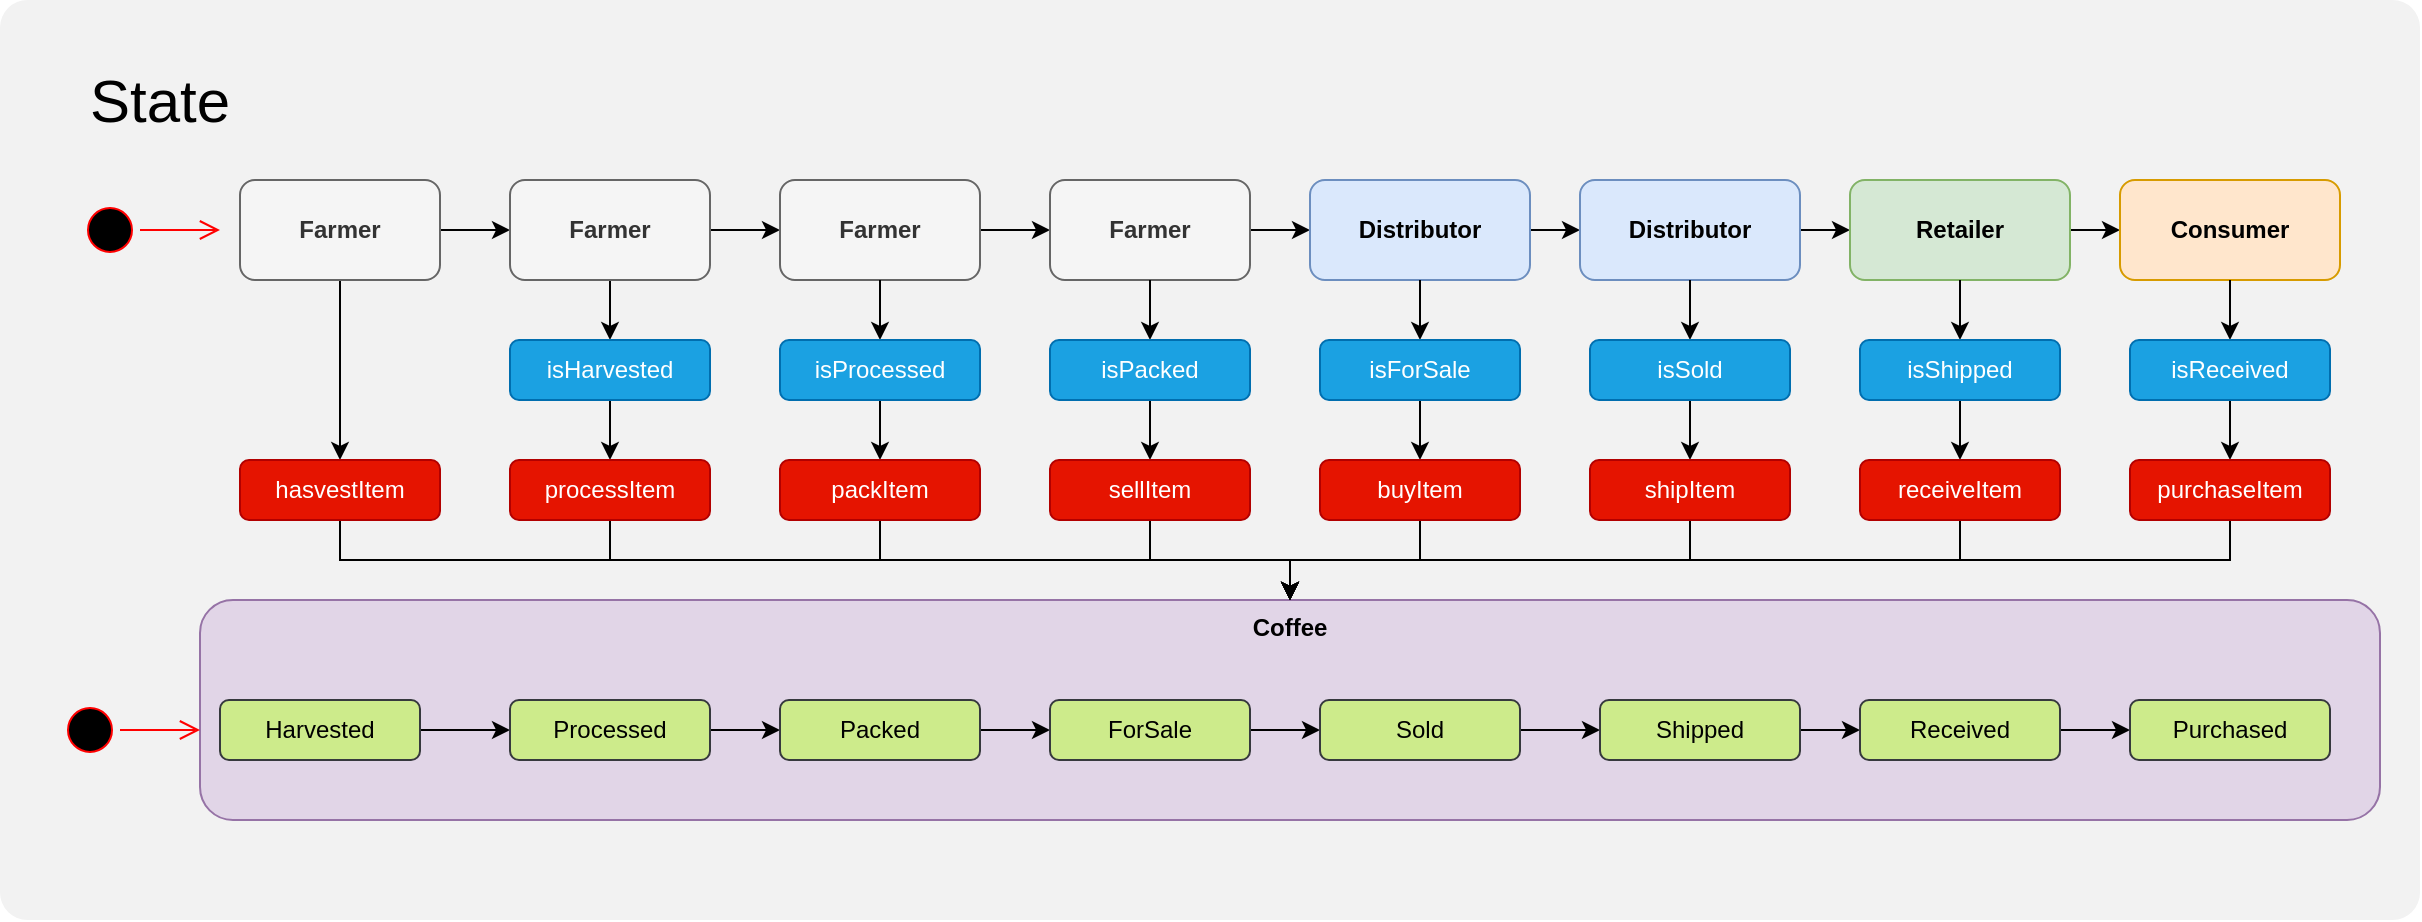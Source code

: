 <mxfile version="15.0.3" type="device"><diagram name="Page-1" id="58cdce13-f638-feb5-8d6f-7d28b1aa9fa0"><mxGraphModel dx="1237" dy="1568" grid="1" gridSize="10" guides="1" tooltips="1" connect="1" arrows="1" fold="1" page="1" pageScale="1" pageWidth="1100" pageHeight="850" background="none" math="0" shadow="0"><root><mxCell id="0"/><mxCell id="1" parent="0"/><mxCell id="hE92FMJN_gFbb0_cUJxr-25" value="" style="rounded=1;whiteSpace=wrap;html=1;arcSize=3;fillColor=#F2F2F2;strokeColor=none;" parent="1" vertex="1"><mxGeometry x="60" y="-80" width="1210" height="460" as="geometry"/></mxCell><mxCell id="fNpMyZP7qU9B1tBTsjrY-53" value="" style="edgeStyle=orthogonalEdgeStyle;rounded=0;orthogonalLoop=1;jettySize=auto;html=1;" edge="1" parent="1" source="hE92FMJN_gFbb0_cUJxr-2" target="fNpMyZP7qU9B1tBTsjrY-46"><mxGeometry relative="1" as="geometry"/></mxCell><mxCell id="fNpMyZP7qU9B1tBTsjrY-90" style="edgeStyle=orthogonalEdgeStyle;rounded=0;orthogonalLoop=1;jettySize=auto;html=1;entryX=0.5;entryY=0;entryDx=0;entryDy=0;" edge="1" parent="1" source="hE92FMJN_gFbb0_cUJxr-2" target="fNpMyZP7qU9B1tBTsjrY-89"><mxGeometry relative="1" as="geometry"/></mxCell><mxCell id="hE92FMJN_gFbb0_cUJxr-2" value="Farmer" style="rounded=1;whiteSpace=wrap;html=1;fillColor=#f5f5f5;strokeColor=#666666;fontColor=#333333;fontStyle=1" parent="1" vertex="1"><mxGeometry x="180" y="10" width="100" height="50" as="geometry"/></mxCell><mxCell id="hE92FMJN_gFbb0_cUJxr-26" value="&lt;font style=&quot;font-size: 30px&quot;&gt;State&lt;/font&gt;" style="text;html=1;strokeColor=none;fillColor=none;align=center;verticalAlign=middle;whiteSpace=wrap;rounded=0;" parent="1" vertex="1"><mxGeometry x="120" y="-40" width="40" height="20" as="geometry"/></mxCell><mxCell id="fNpMyZP7qU9B1tBTsjrY-1" value="Coffee" style="rounded=1;whiteSpace=wrap;html=1;fillColor=#e1d5e7;strokeColor=#9673a6;fontStyle=1;verticalAlign=top;" vertex="1" parent="1"><mxGeometry x="160" y="220" width="1090" height="110" as="geometry"/></mxCell><mxCell id="fNpMyZP7qU9B1tBTsjrY-44" value="" style="ellipse;html=1;shape=startState;fillColor=#000000;strokeColor=#ff0000;" vertex="1" parent="1"><mxGeometry x="100" y="20" width="30" height="30" as="geometry"/></mxCell><mxCell id="fNpMyZP7qU9B1tBTsjrY-45" value="" style="edgeStyle=orthogonalEdgeStyle;html=1;verticalAlign=bottom;endArrow=open;endSize=8;strokeColor=#ff0000;" edge="1" source="fNpMyZP7qU9B1tBTsjrY-44" parent="1"><mxGeometry relative="1" as="geometry"><mxPoint x="170" y="35" as="targetPoint"/></mxGeometry></mxCell><mxCell id="fNpMyZP7qU9B1tBTsjrY-54" value="" style="edgeStyle=orthogonalEdgeStyle;rounded=0;orthogonalLoop=1;jettySize=auto;html=1;" edge="1" parent="1" source="fNpMyZP7qU9B1tBTsjrY-46" target="fNpMyZP7qU9B1tBTsjrY-47"><mxGeometry relative="1" as="geometry"/></mxCell><mxCell id="fNpMyZP7qU9B1tBTsjrY-63" style="edgeStyle=orthogonalEdgeStyle;rounded=0;orthogonalLoop=1;jettySize=auto;html=1;entryX=0.5;entryY=0;entryDx=0;entryDy=0;" edge="1" parent="1" source="fNpMyZP7qU9B1tBTsjrY-46" target="fNpMyZP7qU9B1tBTsjrY-60"><mxGeometry relative="1" as="geometry"/></mxCell><mxCell id="fNpMyZP7qU9B1tBTsjrY-46" value="Farmer" style="rounded=1;whiteSpace=wrap;html=1;fillColor=#f5f5f5;strokeColor=#666666;fontColor=#333333;fontStyle=1" vertex="1" parent="1"><mxGeometry x="315" y="10" width="100" height="50" as="geometry"/></mxCell><mxCell id="fNpMyZP7qU9B1tBTsjrY-55" value="" style="edgeStyle=orthogonalEdgeStyle;rounded=0;orthogonalLoop=1;jettySize=auto;html=1;" edge="1" parent="1" source="fNpMyZP7qU9B1tBTsjrY-47" target="fNpMyZP7qU9B1tBTsjrY-48"><mxGeometry relative="1" as="geometry"/></mxCell><mxCell id="fNpMyZP7qU9B1tBTsjrY-47" value="Farmer" style="rounded=1;whiteSpace=wrap;html=1;fillColor=#f5f5f5;strokeColor=#666666;fontColor=#333333;fontStyle=1" vertex="1" parent="1"><mxGeometry x="450" y="10" width="100" height="50" as="geometry"/></mxCell><mxCell id="fNpMyZP7qU9B1tBTsjrY-56" value="" style="edgeStyle=orthogonalEdgeStyle;rounded=0;orthogonalLoop=1;jettySize=auto;html=1;" edge="1" parent="1" source="fNpMyZP7qU9B1tBTsjrY-48" target="fNpMyZP7qU9B1tBTsjrY-49"><mxGeometry relative="1" as="geometry"/></mxCell><mxCell id="fNpMyZP7qU9B1tBTsjrY-48" value="Farmer" style="rounded=1;whiteSpace=wrap;html=1;fillColor=#f5f5f5;strokeColor=#666666;fontColor=#333333;fontStyle=1" vertex="1" parent="1"><mxGeometry x="585" y="10" width="100" height="50" as="geometry"/></mxCell><mxCell id="fNpMyZP7qU9B1tBTsjrY-57" value="" style="edgeStyle=orthogonalEdgeStyle;rounded=0;orthogonalLoop=1;jettySize=auto;html=1;" edge="1" parent="1" source="fNpMyZP7qU9B1tBTsjrY-49" target="fNpMyZP7qU9B1tBTsjrY-50"><mxGeometry relative="1" as="geometry"/></mxCell><mxCell id="fNpMyZP7qU9B1tBTsjrY-49" value="Distributor" style="rounded=1;whiteSpace=wrap;html=1;fillColor=#dae8fc;strokeColor=#6c8ebf;fontStyle=1" vertex="1" parent="1"><mxGeometry x="715" y="10" width="110" height="50" as="geometry"/></mxCell><mxCell id="fNpMyZP7qU9B1tBTsjrY-58" value="" style="edgeStyle=orthogonalEdgeStyle;rounded=0;orthogonalLoop=1;jettySize=auto;html=1;" edge="1" parent="1" source="fNpMyZP7qU9B1tBTsjrY-50" target="fNpMyZP7qU9B1tBTsjrY-51"><mxGeometry relative="1" as="geometry"/></mxCell><mxCell id="fNpMyZP7qU9B1tBTsjrY-50" value="Distributor" style="rounded=1;whiteSpace=wrap;html=1;fillColor=#dae8fc;strokeColor=#6c8ebf;fontStyle=1" vertex="1" parent="1"><mxGeometry x="850" y="10" width="110" height="50" as="geometry"/></mxCell><mxCell id="fNpMyZP7qU9B1tBTsjrY-59" value="" style="edgeStyle=orthogonalEdgeStyle;rounded=0;orthogonalLoop=1;jettySize=auto;html=1;" edge="1" parent="1" source="fNpMyZP7qU9B1tBTsjrY-51" target="fNpMyZP7qU9B1tBTsjrY-52"><mxGeometry relative="1" as="geometry"/></mxCell><mxCell id="fNpMyZP7qU9B1tBTsjrY-51" value="Retailer" style="rounded=1;whiteSpace=wrap;html=1;fillColor=#d5e8d4;strokeColor=#82b366;fontStyle=1" vertex="1" parent="1"><mxGeometry x="985" y="10" width="110" height="50" as="geometry"/></mxCell><mxCell id="fNpMyZP7qU9B1tBTsjrY-52" value="Consumer" style="rounded=1;whiteSpace=wrap;html=1;fillColor=#ffe6cc;strokeColor=#d79b00;fontStyle=1" vertex="1" parent="1"><mxGeometry x="1120" y="10" width="110" height="50" as="geometry"/></mxCell><mxCell id="fNpMyZP7qU9B1tBTsjrY-64" value="" style="edgeStyle=orthogonalEdgeStyle;rounded=0;orthogonalLoop=1;jettySize=auto;html=1;" edge="1" parent="1" source="fNpMyZP7qU9B1tBTsjrY-60" target="fNpMyZP7qU9B1tBTsjrY-61"><mxGeometry relative="1" as="geometry"/></mxCell><mxCell id="fNpMyZP7qU9B1tBTsjrY-60" value="isHarvested" style="rounded=1;whiteSpace=wrap;html=1;fillColor=#1ba1e2;strokeColor=#006EAF;fontColor=#ffffff;" vertex="1" parent="1"><mxGeometry x="315" y="90" width="100" height="30" as="geometry"/></mxCell><mxCell id="fNpMyZP7qU9B1tBTsjrY-92" value="" style="edgeStyle=orthogonalEdgeStyle;rounded=0;orthogonalLoop=1;jettySize=auto;html=1;" edge="1" parent="1" source="fNpMyZP7qU9B1tBTsjrY-61" target="fNpMyZP7qU9B1tBTsjrY-1"><mxGeometry relative="1" as="geometry"/></mxCell><mxCell id="fNpMyZP7qU9B1tBTsjrY-61" value="processItem" style="rounded=1;whiteSpace=wrap;html=1;fillColor=#e51400;strokeColor=#B20000;fontColor=#ffffff;" vertex="1" parent="1"><mxGeometry x="315" y="150" width="100" height="30" as="geometry"/></mxCell><mxCell id="fNpMyZP7qU9B1tBTsjrY-65" style="edgeStyle=orthogonalEdgeStyle;rounded=0;orthogonalLoop=1;jettySize=auto;html=1;entryX=0.5;entryY=0;entryDx=0;entryDy=0;" edge="1" parent="1" target="fNpMyZP7qU9B1tBTsjrY-67"><mxGeometry relative="1" as="geometry"><mxPoint x="500" y="60" as="sourcePoint"/></mxGeometry></mxCell><mxCell id="fNpMyZP7qU9B1tBTsjrY-66" value="" style="edgeStyle=orthogonalEdgeStyle;rounded=0;orthogonalLoop=1;jettySize=auto;html=1;" edge="1" parent="1" source="fNpMyZP7qU9B1tBTsjrY-67" target="fNpMyZP7qU9B1tBTsjrY-68"><mxGeometry relative="1" as="geometry"/></mxCell><mxCell id="fNpMyZP7qU9B1tBTsjrY-67" value="isProcessed" style="rounded=1;whiteSpace=wrap;html=1;fillColor=#1ba1e2;strokeColor=#006EAF;fontColor=#ffffff;" vertex="1" parent="1"><mxGeometry x="450" y="90" width="100" height="30" as="geometry"/></mxCell><mxCell id="fNpMyZP7qU9B1tBTsjrY-93" value="" style="edgeStyle=orthogonalEdgeStyle;rounded=0;orthogonalLoop=1;jettySize=auto;html=1;" edge="1" parent="1" source="fNpMyZP7qU9B1tBTsjrY-68" target="fNpMyZP7qU9B1tBTsjrY-1"><mxGeometry relative="1" as="geometry"/></mxCell><mxCell id="fNpMyZP7qU9B1tBTsjrY-68" value="packItem" style="rounded=1;whiteSpace=wrap;html=1;fillColor=#e51400;strokeColor=#B20000;fontColor=#ffffff;" vertex="1" parent="1"><mxGeometry x="450" y="150" width="100" height="30" as="geometry"/></mxCell><mxCell id="fNpMyZP7qU9B1tBTsjrY-69" style="edgeStyle=orthogonalEdgeStyle;rounded=0;orthogonalLoop=1;jettySize=auto;html=1;entryX=0.5;entryY=0;entryDx=0;entryDy=0;" edge="1" parent="1" target="fNpMyZP7qU9B1tBTsjrY-71"><mxGeometry relative="1" as="geometry"><mxPoint x="635.0" y="60" as="sourcePoint"/></mxGeometry></mxCell><mxCell id="fNpMyZP7qU9B1tBTsjrY-70" value="" style="edgeStyle=orthogonalEdgeStyle;rounded=0;orthogonalLoop=1;jettySize=auto;html=1;" edge="1" parent="1" source="fNpMyZP7qU9B1tBTsjrY-71" target="fNpMyZP7qU9B1tBTsjrY-72"><mxGeometry relative="1" as="geometry"/></mxCell><mxCell id="fNpMyZP7qU9B1tBTsjrY-71" value="isPacked" style="rounded=1;whiteSpace=wrap;html=1;fillColor=#1ba1e2;strokeColor=#006EAF;fontColor=#ffffff;" vertex="1" parent="1"><mxGeometry x="585" y="90" width="100" height="30" as="geometry"/></mxCell><mxCell id="fNpMyZP7qU9B1tBTsjrY-94" value="" style="edgeStyle=orthogonalEdgeStyle;rounded=0;orthogonalLoop=1;jettySize=auto;html=1;" edge="1" parent="1" source="fNpMyZP7qU9B1tBTsjrY-72" target="fNpMyZP7qU9B1tBTsjrY-1"><mxGeometry relative="1" as="geometry"/></mxCell><mxCell id="fNpMyZP7qU9B1tBTsjrY-72" value="sellItem" style="rounded=1;whiteSpace=wrap;html=1;fillColor=#e51400;strokeColor=#B20000;fontColor=#ffffff;" vertex="1" parent="1"><mxGeometry x="585" y="150" width="100" height="30" as="geometry"/></mxCell><mxCell id="fNpMyZP7qU9B1tBTsjrY-73" style="edgeStyle=orthogonalEdgeStyle;rounded=0;orthogonalLoop=1;jettySize=auto;html=1;entryX=0.5;entryY=0;entryDx=0;entryDy=0;" edge="1" parent="1" target="fNpMyZP7qU9B1tBTsjrY-75"><mxGeometry relative="1" as="geometry"><mxPoint x="770.0" y="60" as="sourcePoint"/></mxGeometry></mxCell><mxCell id="fNpMyZP7qU9B1tBTsjrY-74" value="" style="edgeStyle=orthogonalEdgeStyle;rounded=0;orthogonalLoop=1;jettySize=auto;html=1;" edge="1" parent="1" source="fNpMyZP7qU9B1tBTsjrY-75" target="fNpMyZP7qU9B1tBTsjrY-76"><mxGeometry relative="1" as="geometry"/></mxCell><mxCell id="fNpMyZP7qU9B1tBTsjrY-75" value="isForSale" style="rounded=1;whiteSpace=wrap;html=1;fillColor=#1ba1e2;strokeColor=#006EAF;fontColor=#ffffff;" vertex="1" parent="1"><mxGeometry x="720" y="90" width="100" height="30" as="geometry"/></mxCell><mxCell id="fNpMyZP7qU9B1tBTsjrY-95" value="" style="edgeStyle=orthogonalEdgeStyle;rounded=0;orthogonalLoop=1;jettySize=auto;html=1;" edge="1" parent="1" source="fNpMyZP7qU9B1tBTsjrY-76" target="fNpMyZP7qU9B1tBTsjrY-1"><mxGeometry relative="1" as="geometry"/></mxCell><mxCell id="fNpMyZP7qU9B1tBTsjrY-76" value="buyItem" style="rounded=1;whiteSpace=wrap;html=1;fillColor=#e51400;strokeColor=#B20000;fontColor=#ffffff;" vertex="1" parent="1"><mxGeometry x="720" y="150" width="100" height="30" as="geometry"/></mxCell><mxCell id="fNpMyZP7qU9B1tBTsjrY-77" style="edgeStyle=orthogonalEdgeStyle;rounded=0;orthogonalLoop=1;jettySize=auto;html=1;entryX=0.5;entryY=0;entryDx=0;entryDy=0;" edge="1" parent="1" target="fNpMyZP7qU9B1tBTsjrY-79"><mxGeometry relative="1" as="geometry"><mxPoint x="905.0" y="60" as="sourcePoint"/></mxGeometry></mxCell><mxCell id="fNpMyZP7qU9B1tBTsjrY-78" value="" style="edgeStyle=orthogonalEdgeStyle;rounded=0;orthogonalLoop=1;jettySize=auto;html=1;" edge="1" parent="1" source="fNpMyZP7qU9B1tBTsjrY-79" target="fNpMyZP7qU9B1tBTsjrY-80"><mxGeometry relative="1" as="geometry"/></mxCell><mxCell id="fNpMyZP7qU9B1tBTsjrY-79" value="isSold" style="rounded=1;whiteSpace=wrap;html=1;fillColor=#1ba1e2;strokeColor=#006EAF;fontColor=#ffffff;" vertex="1" parent="1"><mxGeometry x="855" y="90" width="100" height="30" as="geometry"/></mxCell><mxCell id="fNpMyZP7qU9B1tBTsjrY-96" value="" style="edgeStyle=orthogonalEdgeStyle;rounded=0;orthogonalLoop=1;jettySize=auto;html=1;" edge="1" parent="1" source="fNpMyZP7qU9B1tBTsjrY-80" target="fNpMyZP7qU9B1tBTsjrY-1"><mxGeometry relative="1" as="geometry"/></mxCell><mxCell id="fNpMyZP7qU9B1tBTsjrY-80" value="shipItem" style="rounded=1;whiteSpace=wrap;html=1;fillColor=#e51400;strokeColor=#B20000;fontColor=#ffffff;" vertex="1" parent="1"><mxGeometry x="855" y="150" width="100" height="30" as="geometry"/></mxCell><mxCell id="fNpMyZP7qU9B1tBTsjrY-81" style="edgeStyle=orthogonalEdgeStyle;rounded=0;orthogonalLoop=1;jettySize=auto;html=1;entryX=0.5;entryY=0;entryDx=0;entryDy=0;" edge="1" parent="1" target="fNpMyZP7qU9B1tBTsjrY-83"><mxGeometry relative="1" as="geometry"><mxPoint x="1040" y="60" as="sourcePoint"/></mxGeometry></mxCell><mxCell id="fNpMyZP7qU9B1tBTsjrY-82" value="" style="edgeStyle=orthogonalEdgeStyle;rounded=0;orthogonalLoop=1;jettySize=auto;html=1;" edge="1" parent="1" source="fNpMyZP7qU9B1tBTsjrY-83" target="fNpMyZP7qU9B1tBTsjrY-84"><mxGeometry relative="1" as="geometry"/></mxCell><mxCell id="fNpMyZP7qU9B1tBTsjrY-83" value="isShipped" style="rounded=1;whiteSpace=wrap;html=1;fillColor=#1ba1e2;strokeColor=#006EAF;fontColor=#ffffff;" vertex="1" parent="1"><mxGeometry x="990" y="90" width="100" height="30" as="geometry"/></mxCell><mxCell id="fNpMyZP7qU9B1tBTsjrY-97" value="" style="edgeStyle=orthogonalEdgeStyle;rounded=0;orthogonalLoop=1;jettySize=auto;html=1;" edge="1" parent="1" source="fNpMyZP7qU9B1tBTsjrY-84" target="fNpMyZP7qU9B1tBTsjrY-1"><mxGeometry relative="1" as="geometry"/></mxCell><mxCell id="fNpMyZP7qU9B1tBTsjrY-84" value="receiveItem" style="rounded=1;whiteSpace=wrap;html=1;fillColor=#e51400;strokeColor=#B20000;fontColor=#ffffff;" vertex="1" parent="1"><mxGeometry x="990" y="150" width="100" height="30" as="geometry"/></mxCell><mxCell id="fNpMyZP7qU9B1tBTsjrY-85" style="edgeStyle=orthogonalEdgeStyle;rounded=0;orthogonalLoop=1;jettySize=auto;html=1;entryX=0.5;entryY=0;entryDx=0;entryDy=0;" edge="1" parent="1" target="fNpMyZP7qU9B1tBTsjrY-87"><mxGeometry relative="1" as="geometry"><mxPoint x="1175" y="60" as="sourcePoint"/></mxGeometry></mxCell><mxCell id="fNpMyZP7qU9B1tBTsjrY-86" value="" style="edgeStyle=orthogonalEdgeStyle;rounded=0;orthogonalLoop=1;jettySize=auto;html=1;" edge="1" parent="1" source="fNpMyZP7qU9B1tBTsjrY-87" target="fNpMyZP7qU9B1tBTsjrY-88"><mxGeometry relative="1" as="geometry"/></mxCell><mxCell id="fNpMyZP7qU9B1tBTsjrY-87" value="isReceived" style="rounded=1;whiteSpace=wrap;html=1;fillColor=#1ba1e2;strokeColor=#006EAF;fontColor=#ffffff;" vertex="1" parent="1"><mxGeometry x="1125" y="90" width="100" height="30" as="geometry"/></mxCell><mxCell id="fNpMyZP7qU9B1tBTsjrY-98" value="" style="edgeStyle=orthogonalEdgeStyle;rounded=0;orthogonalLoop=1;jettySize=auto;html=1;" edge="1" parent="1" source="fNpMyZP7qU9B1tBTsjrY-88" target="fNpMyZP7qU9B1tBTsjrY-1"><mxGeometry relative="1" as="geometry"/></mxCell><mxCell id="fNpMyZP7qU9B1tBTsjrY-88" value="purchaseItem" style="rounded=1;whiteSpace=wrap;html=1;fillColor=#e51400;strokeColor=#B20000;fontColor=#ffffff;" vertex="1" parent="1"><mxGeometry x="1125" y="150" width="100" height="30" as="geometry"/></mxCell><mxCell id="fNpMyZP7qU9B1tBTsjrY-91" value="" style="edgeStyle=orthogonalEdgeStyle;rounded=0;orthogonalLoop=1;jettySize=auto;html=1;" edge="1" parent="1" source="fNpMyZP7qU9B1tBTsjrY-89" target="fNpMyZP7qU9B1tBTsjrY-1"><mxGeometry relative="1" as="geometry"/></mxCell><mxCell id="fNpMyZP7qU9B1tBTsjrY-89" value="hasvestItem" style="rounded=1;whiteSpace=wrap;html=1;fillColor=#e51400;strokeColor=#B20000;fontColor=#ffffff;" vertex="1" parent="1"><mxGeometry x="180" y="150" width="100" height="30" as="geometry"/></mxCell><mxCell id="fNpMyZP7qU9B1tBTsjrY-99" value="" style="ellipse;html=1;shape=startState;fillColor=#000000;strokeColor=#ff0000;" vertex="1" parent="1"><mxGeometry x="90" y="270" width="30" height="30" as="geometry"/></mxCell><mxCell id="fNpMyZP7qU9B1tBTsjrY-100" value="" style="edgeStyle=orthogonalEdgeStyle;html=1;verticalAlign=bottom;endArrow=open;endSize=8;strokeColor=#ff0000;" edge="1" parent="1" source="fNpMyZP7qU9B1tBTsjrY-99"><mxGeometry relative="1" as="geometry"><mxPoint x="160" y="285" as="targetPoint"/></mxGeometry></mxCell><mxCell id="fNpMyZP7qU9B1tBTsjrY-109" value="" style="edgeStyle=orthogonalEdgeStyle;rounded=0;orthogonalLoop=1;jettySize=auto;html=1;" edge="1" parent="1" source="fNpMyZP7qU9B1tBTsjrY-101" target="fNpMyZP7qU9B1tBTsjrY-102"><mxGeometry relative="1" as="geometry"/></mxCell><mxCell id="fNpMyZP7qU9B1tBTsjrY-101" value="Harvested" style="rounded=1;whiteSpace=wrap;html=1;fillColor=#cdeb8b;strokeColor=#36393d;" vertex="1" parent="1"><mxGeometry x="170" y="270" width="100" height="30" as="geometry"/></mxCell><mxCell id="fNpMyZP7qU9B1tBTsjrY-110" value="" style="edgeStyle=orthogonalEdgeStyle;rounded=0;orthogonalLoop=1;jettySize=auto;html=1;" edge="1" parent="1" source="fNpMyZP7qU9B1tBTsjrY-102" target="fNpMyZP7qU9B1tBTsjrY-103"><mxGeometry relative="1" as="geometry"/></mxCell><mxCell id="fNpMyZP7qU9B1tBTsjrY-102" value="Processed" style="rounded=1;whiteSpace=wrap;html=1;fillColor=#cdeb8b;strokeColor=#36393d;" vertex="1" parent="1"><mxGeometry x="315" y="270" width="100" height="30" as="geometry"/></mxCell><mxCell id="fNpMyZP7qU9B1tBTsjrY-111" value="" style="edgeStyle=orthogonalEdgeStyle;rounded=0;orthogonalLoop=1;jettySize=auto;html=1;" edge="1" parent="1" source="fNpMyZP7qU9B1tBTsjrY-103" target="fNpMyZP7qU9B1tBTsjrY-104"><mxGeometry relative="1" as="geometry"/></mxCell><mxCell id="fNpMyZP7qU9B1tBTsjrY-103" value="Packed" style="rounded=1;whiteSpace=wrap;html=1;fillColor=#cdeb8b;strokeColor=#36393d;" vertex="1" parent="1"><mxGeometry x="450" y="270" width="100" height="30" as="geometry"/></mxCell><mxCell id="fNpMyZP7qU9B1tBTsjrY-112" value="" style="edgeStyle=orthogonalEdgeStyle;rounded=0;orthogonalLoop=1;jettySize=auto;html=1;" edge="1" parent="1" source="fNpMyZP7qU9B1tBTsjrY-104" target="fNpMyZP7qU9B1tBTsjrY-105"><mxGeometry relative="1" as="geometry"/></mxCell><mxCell id="fNpMyZP7qU9B1tBTsjrY-104" value="ForSale" style="rounded=1;whiteSpace=wrap;html=1;fillColor=#cdeb8b;strokeColor=#36393d;" vertex="1" parent="1"><mxGeometry x="585" y="270" width="100" height="30" as="geometry"/></mxCell><mxCell id="fNpMyZP7qU9B1tBTsjrY-113" value="" style="edgeStyle=orthogonalEdgeStyle;rounded=0;orthogonalLoop=1;jettySize=auto;html=1;" edge="1" parent="1" source="fNpMyZP7qU9B1tBTsjrY-105" target="fNpMyZP7qU9B1tBTsjrY-106"><mxGeometry relative="1" as="geometry"/></mxCell><mxCell id="fNpMyZP7qU9B1tBTsjrY-105" value="Sold" style="rounded=1;whiteSpace=wrap;html=1;fillColor=#cdeb8b;strokeColor=#36393d;" vertex="1" parent="1"><mxGeometry x="720" y="270" width="100" height="30" as="geometry"/></mxCell><mxCell id="fNpMyZP7qU9B1tBTsjrY-114" value="" style="edgeStyle=orthogonalEdgeStyle;rounded=0;orthogonalLoop=1;jettySize=auto;html=1;" edge="1" parent="1" source="fNpMyZP7qU9B1tBTsjrY-106" target="fNpMyZP7qU9B1tBTsjrY-107"><mxGeometry relative="1" as="geometry"/></mxCell><mxCell id="fNpMyZP7qU9B1tBTsjrY-106" value="Shipped" style="rounded=1;whiteSpace=wrap;html=1;fillColor=#cdeb8b;strokeColor=#36393d;" vertex="1" parent="1"><mxGeometry x="860" y="270" width="100" height="30" as="geometry"/></mxCell><mxCell id="fNpMyZP7qU9B1tBTsjrY-115" value="" style="edgeStyle=orthogonalEdgeStyle;rounded=0;orthogonalLoop=1;jettySize=auto;html=1;" edge="1" parent="1" source="fNpMyZP7qU9B1tBTsjrY-107" target="fNpMyZP7qU9B1tBTsjrY-108"><mxGeometry relative="1" as="geometry"/></mxCell><mxCell id="fNpMyZP7qU9B1tBTsjrY-107" value="Received" style="rounded=1;whiteSpace=wrap;html=1;fillColor=#cdeb8b;strokeColor=#36393d;" vertex="1" parent="1"><mxGeometry x="990" y="270" width="100" height="30" as="geometry"/></mxCell><mxCell id="fNpMyZP7qU9B1tBTsjrY-108" value="Purchased" style="rounded=1;whiteSpace=wrap;html=1;fillColor=#cdeb8b;strokeColor=#36393d;" vertex="1" parent="1"><mxGeometry x="1125" y="270" width="100" height="30" as="geometry"/></mxCell></root></mxGraphModel></diagram></mxfile>
